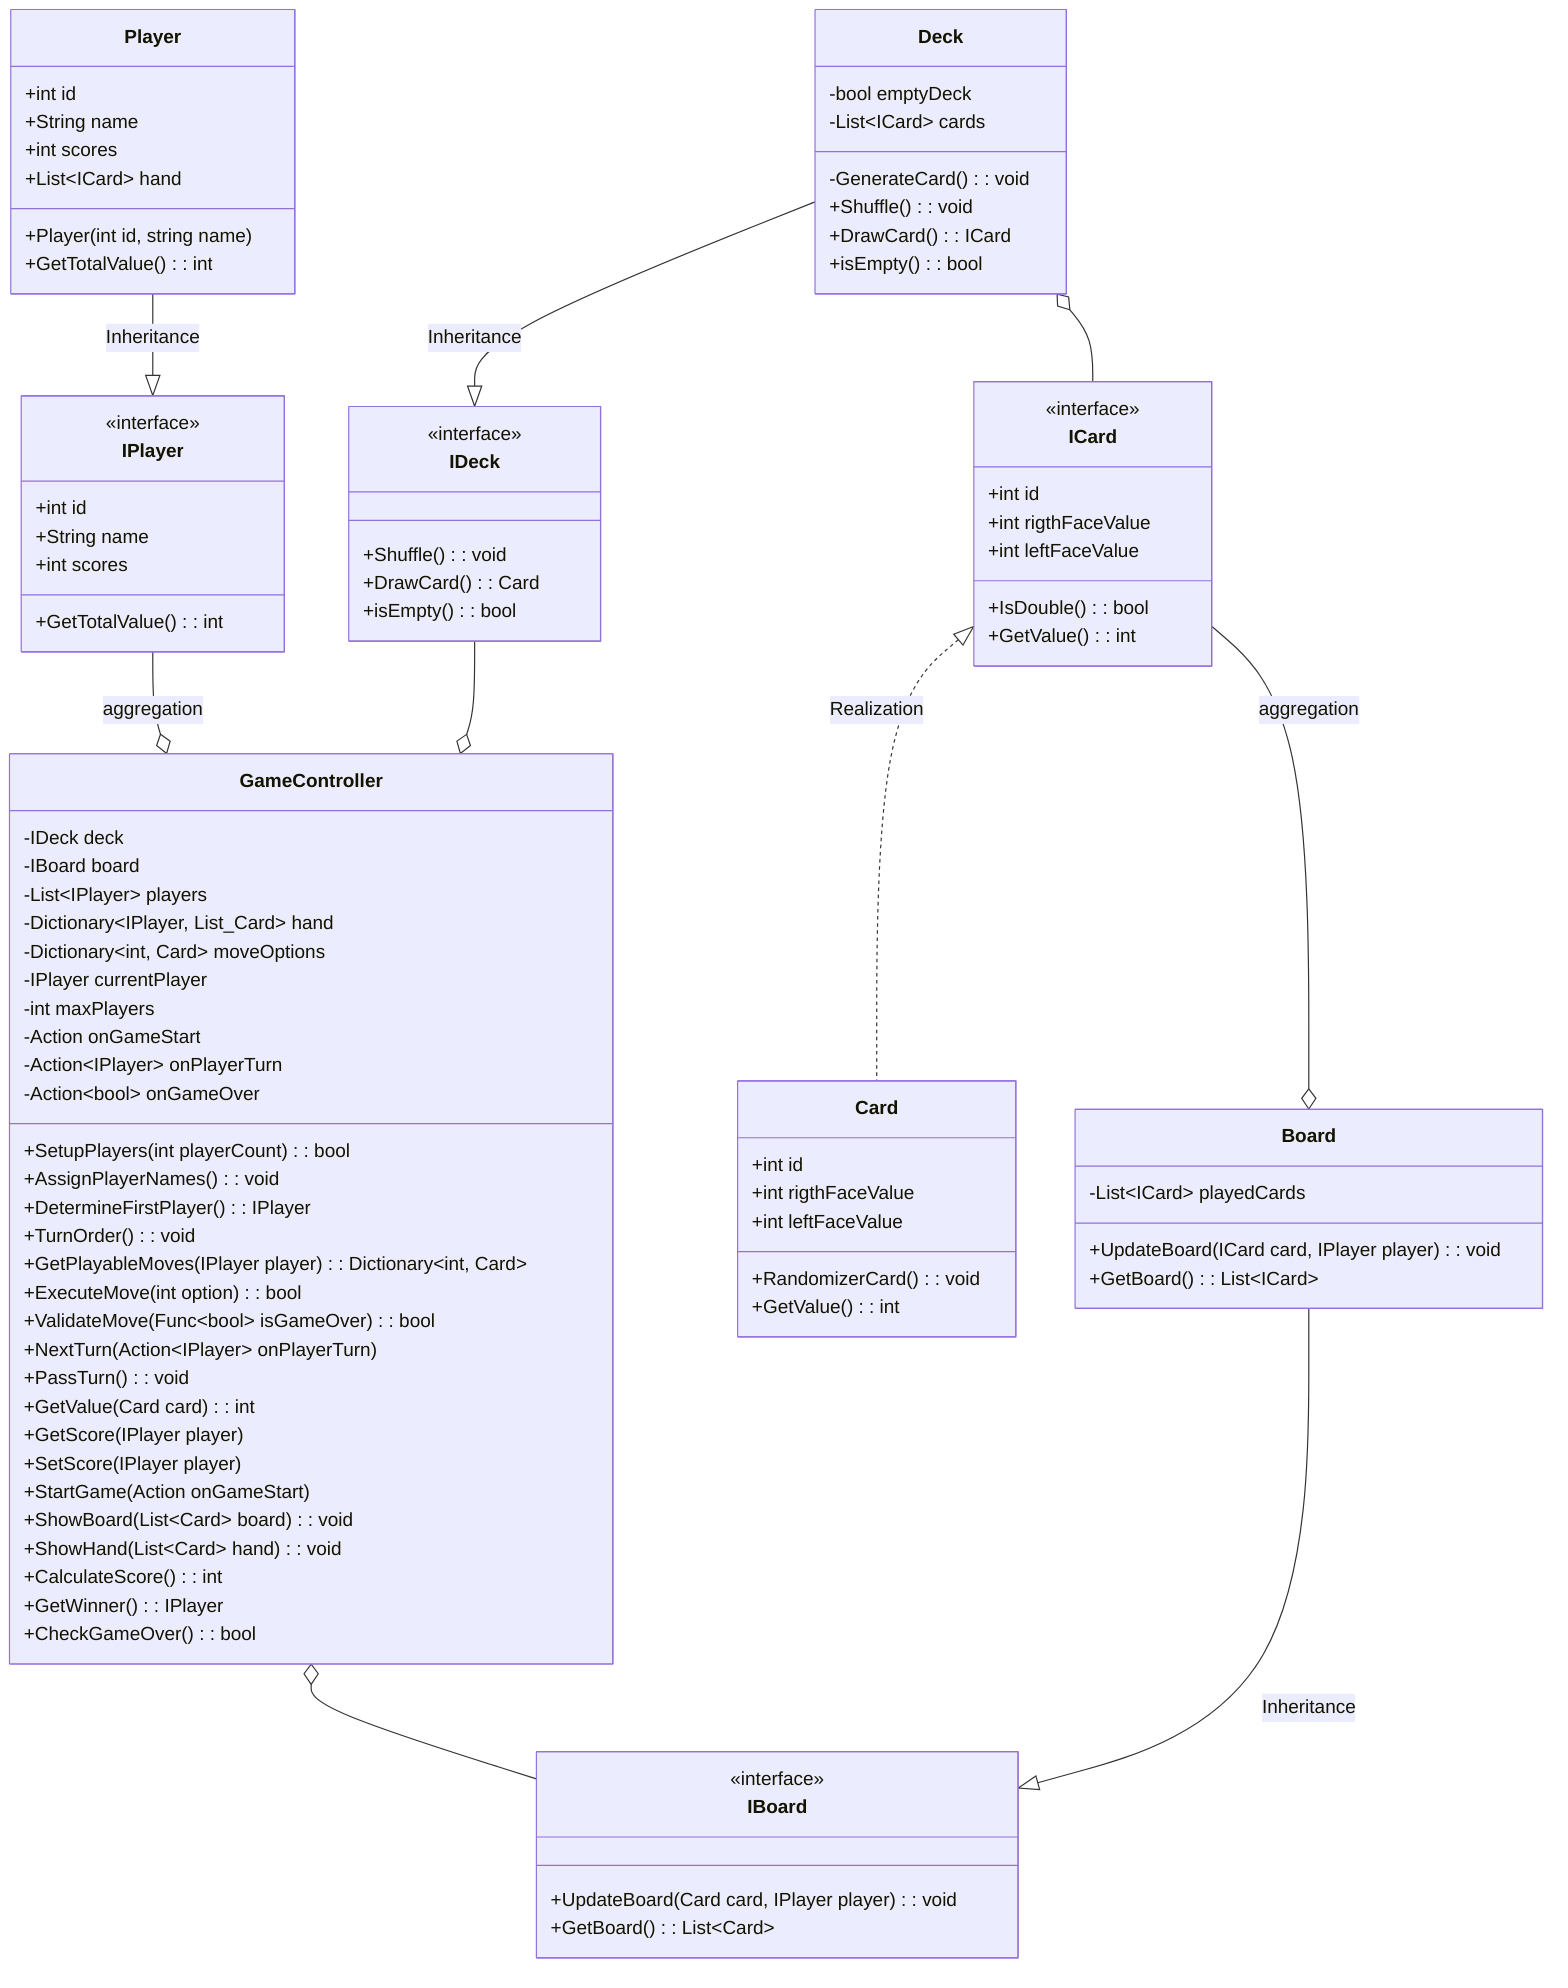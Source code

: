 classDiagram
class IPlayer{
    <<interface>>
    +int id
    +String name
    +int scores
    +GetTotalValue() : int
}
class Player{
    +int id
    +String name
    +int scores
    +List~ICard~ hand
    +Player(int id, string name)
    +GetTotalValue() : int
}
class ICard{
    <<interface>>
    +int id
    +int rigthFaceValue
    +int leftFaceValue 
    +IsDouble() : bool
    +GetValue() : int
}
class IDeck{
    <<interface>>
    +Shuffle() : void
    +DrawCard() : Card
    +isEmpty() : bool
}
class IBoard{
    <<interface>>
    +UpdateBoard(Card card, IPlayer player) : void
    +GetBoard() : List~Card~
   
}
class Deck{
    -bool emptyDeck
    -GenerateCard() : void
    -List~ICard~ cards
    +Shuffle() : void
    +DrawCard() : ICard
    +isEmpty() : bool
}
class Board{
    -List~ICard~ playedCards
    +UpdateBoard(ICard card, IPlayer player) : void
    +GetBoard() : List~ICard~
}
class Card{
    +int id
    +int rigthFaceValue
    +int leftFaceValue   
    +RandomizerCard() : void
    +GetValue() : int
}
class GameController{
    -IDeck deck
    -IBoard board
    -List~IPlayer~ players
    -Dictionary~IPlayer, List_Card~ hand
    -Dictionary~int, Card~ moveOptions
    -IPlayer currentPlayer
    -int maxPlayers
    -Action onGameStart
    -Action~IPlayer~ onPlayerTurn
    -Action~bool~ onGameOver
    +SetupPlayers(int playerCount) : bool
    +AssignPlayerNames() : void
    +DetermineFirstPlayer() : IPlayer
    +TurnOrder() : void
    +GetPlayableMoves(IPlayer player) : Dictionary~int, Card~
    +ExecuteMove(int option) : bool
    +ValidateMove(Func~bool~ isGameOver) : bool
    +NextTurn(Action~IPlayer~ onPlayerTurn)
    +PassTurn() : void
    +GetValue(Card card) : int
    +GetScore(IPlayer player)
    +SetScore(IPlayer player)
    +StartGame(Action onGameStart)
    +ShowBoard(List~Card~ board) : void
    +ShowHand(List~Card~ hand) : void
    +CalculateScore() : int
    +GetWinner() : IPlayer
    +CheckGameOver() : bool
}
IPlayer --o GameController : aggregation
IDeck --o GameController
GameController o-- IBoard
Deck --|> IDeck : Inheritance
Board --|> IBoard : Inheritance
Player --|> IPlayer : Inheritance
Deck o-- ICard
ICard --o Board : aggregation
ICard <|.. Card : Realization